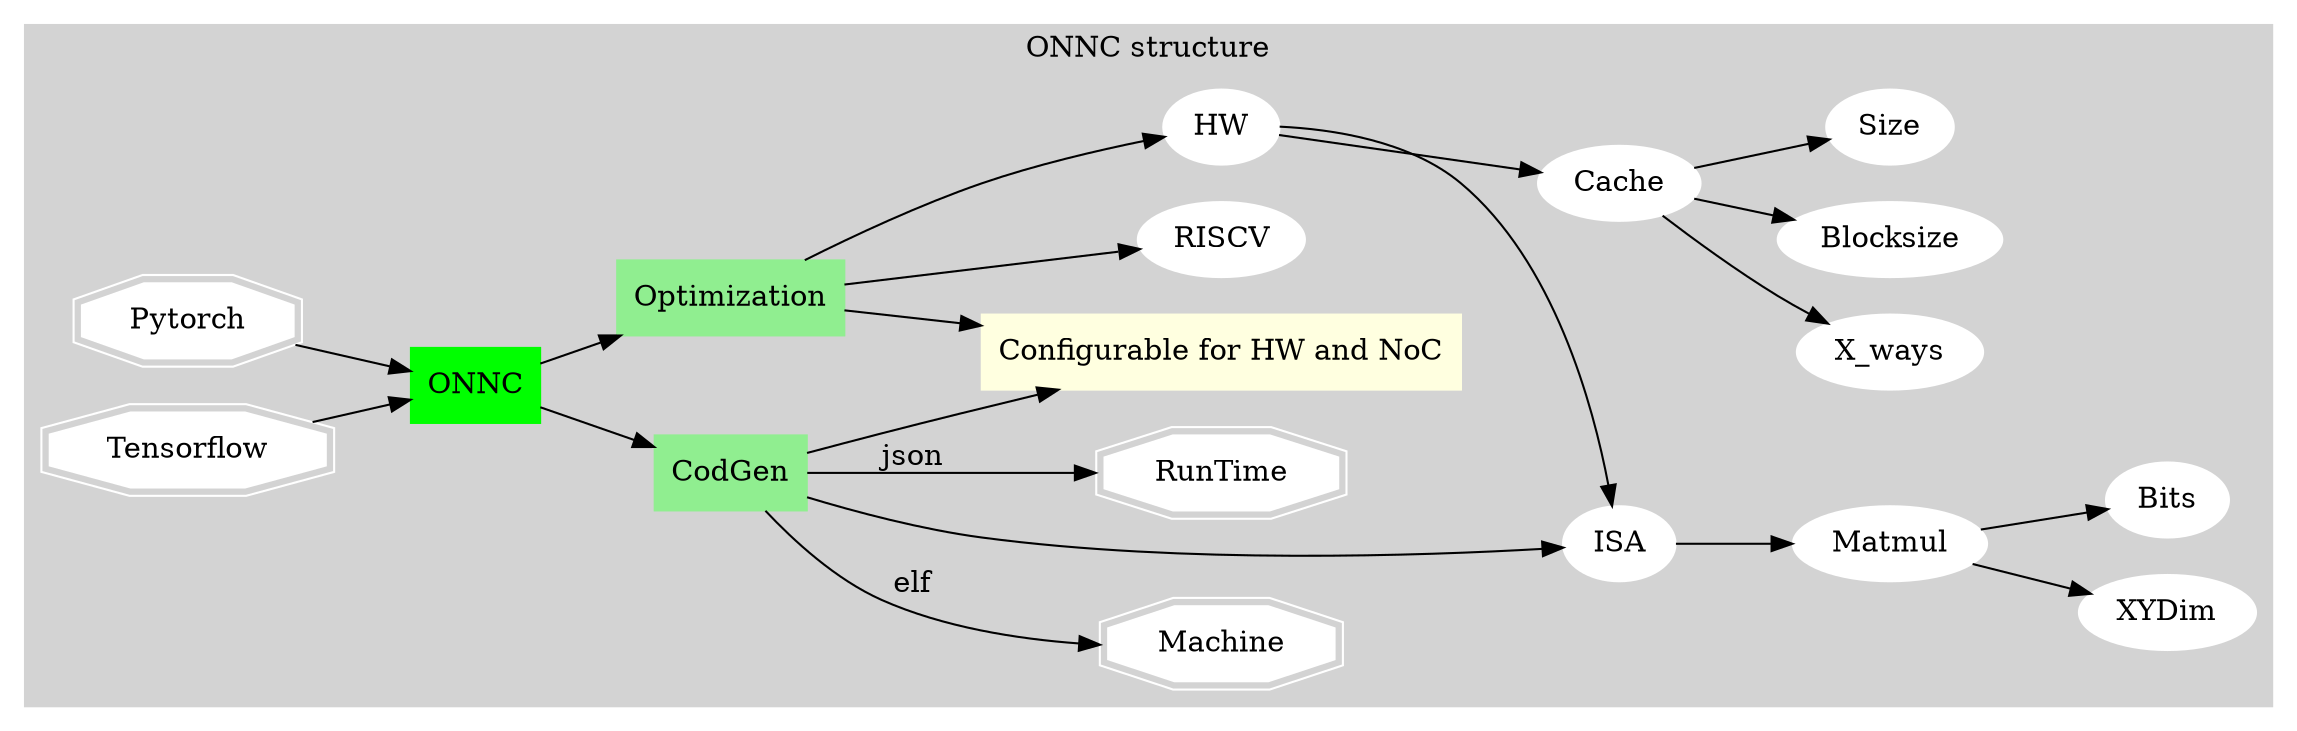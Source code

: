 // dot -Tpng onnc.gv -o onnc.png
digraph G {
  rankdir=LR;

  subgraph cluster_1 {
    style=filled;
    color=lightgrey;
    label = "ONNC structure\n";
    node [shape="",style=filled,color=white]; ISA,Matmul,XYDim,Bits,
        HW,RISCV,Cache,Size,X_ways,Blocksize;
    node [shape=box,style=filled,color=green]; ONNC;
    node [shape=box,style=filled,color=lightyellow]; Configurable [label="Configurable for HW and NoC"];
    node [shape=box,style=filled,color=lightgreen]; CodGen,Optimization;
    node [shape=doubleoctagon,style=filled,color=white]; Pytorch,Tensorflow,RunTime,Machine;
    Pytorch -> ONNC;
    Tensorflow -> ONNC;
    ONNC -> CodGen;
    CodGen -> ISA;
    ISA -> Matmul;
    Matmul -> XYDim;
    Matmul -> Bits;
    CodGen -> RunTime [ label = "json" ]; 
    CodGen -> Machine [ label = "elf" ]; 
    ONNC -> Optimization;
    Optimization -> HW;
    Optimization -> RISCV;
    CodGen -> Configurable;
    Optimization -> Configurable;
    HW -> ISA;
    HW -> Cache;
    Cache -> Size;
    Cache -> X_ways;
    Cache -> Blocksize;
  }
}
